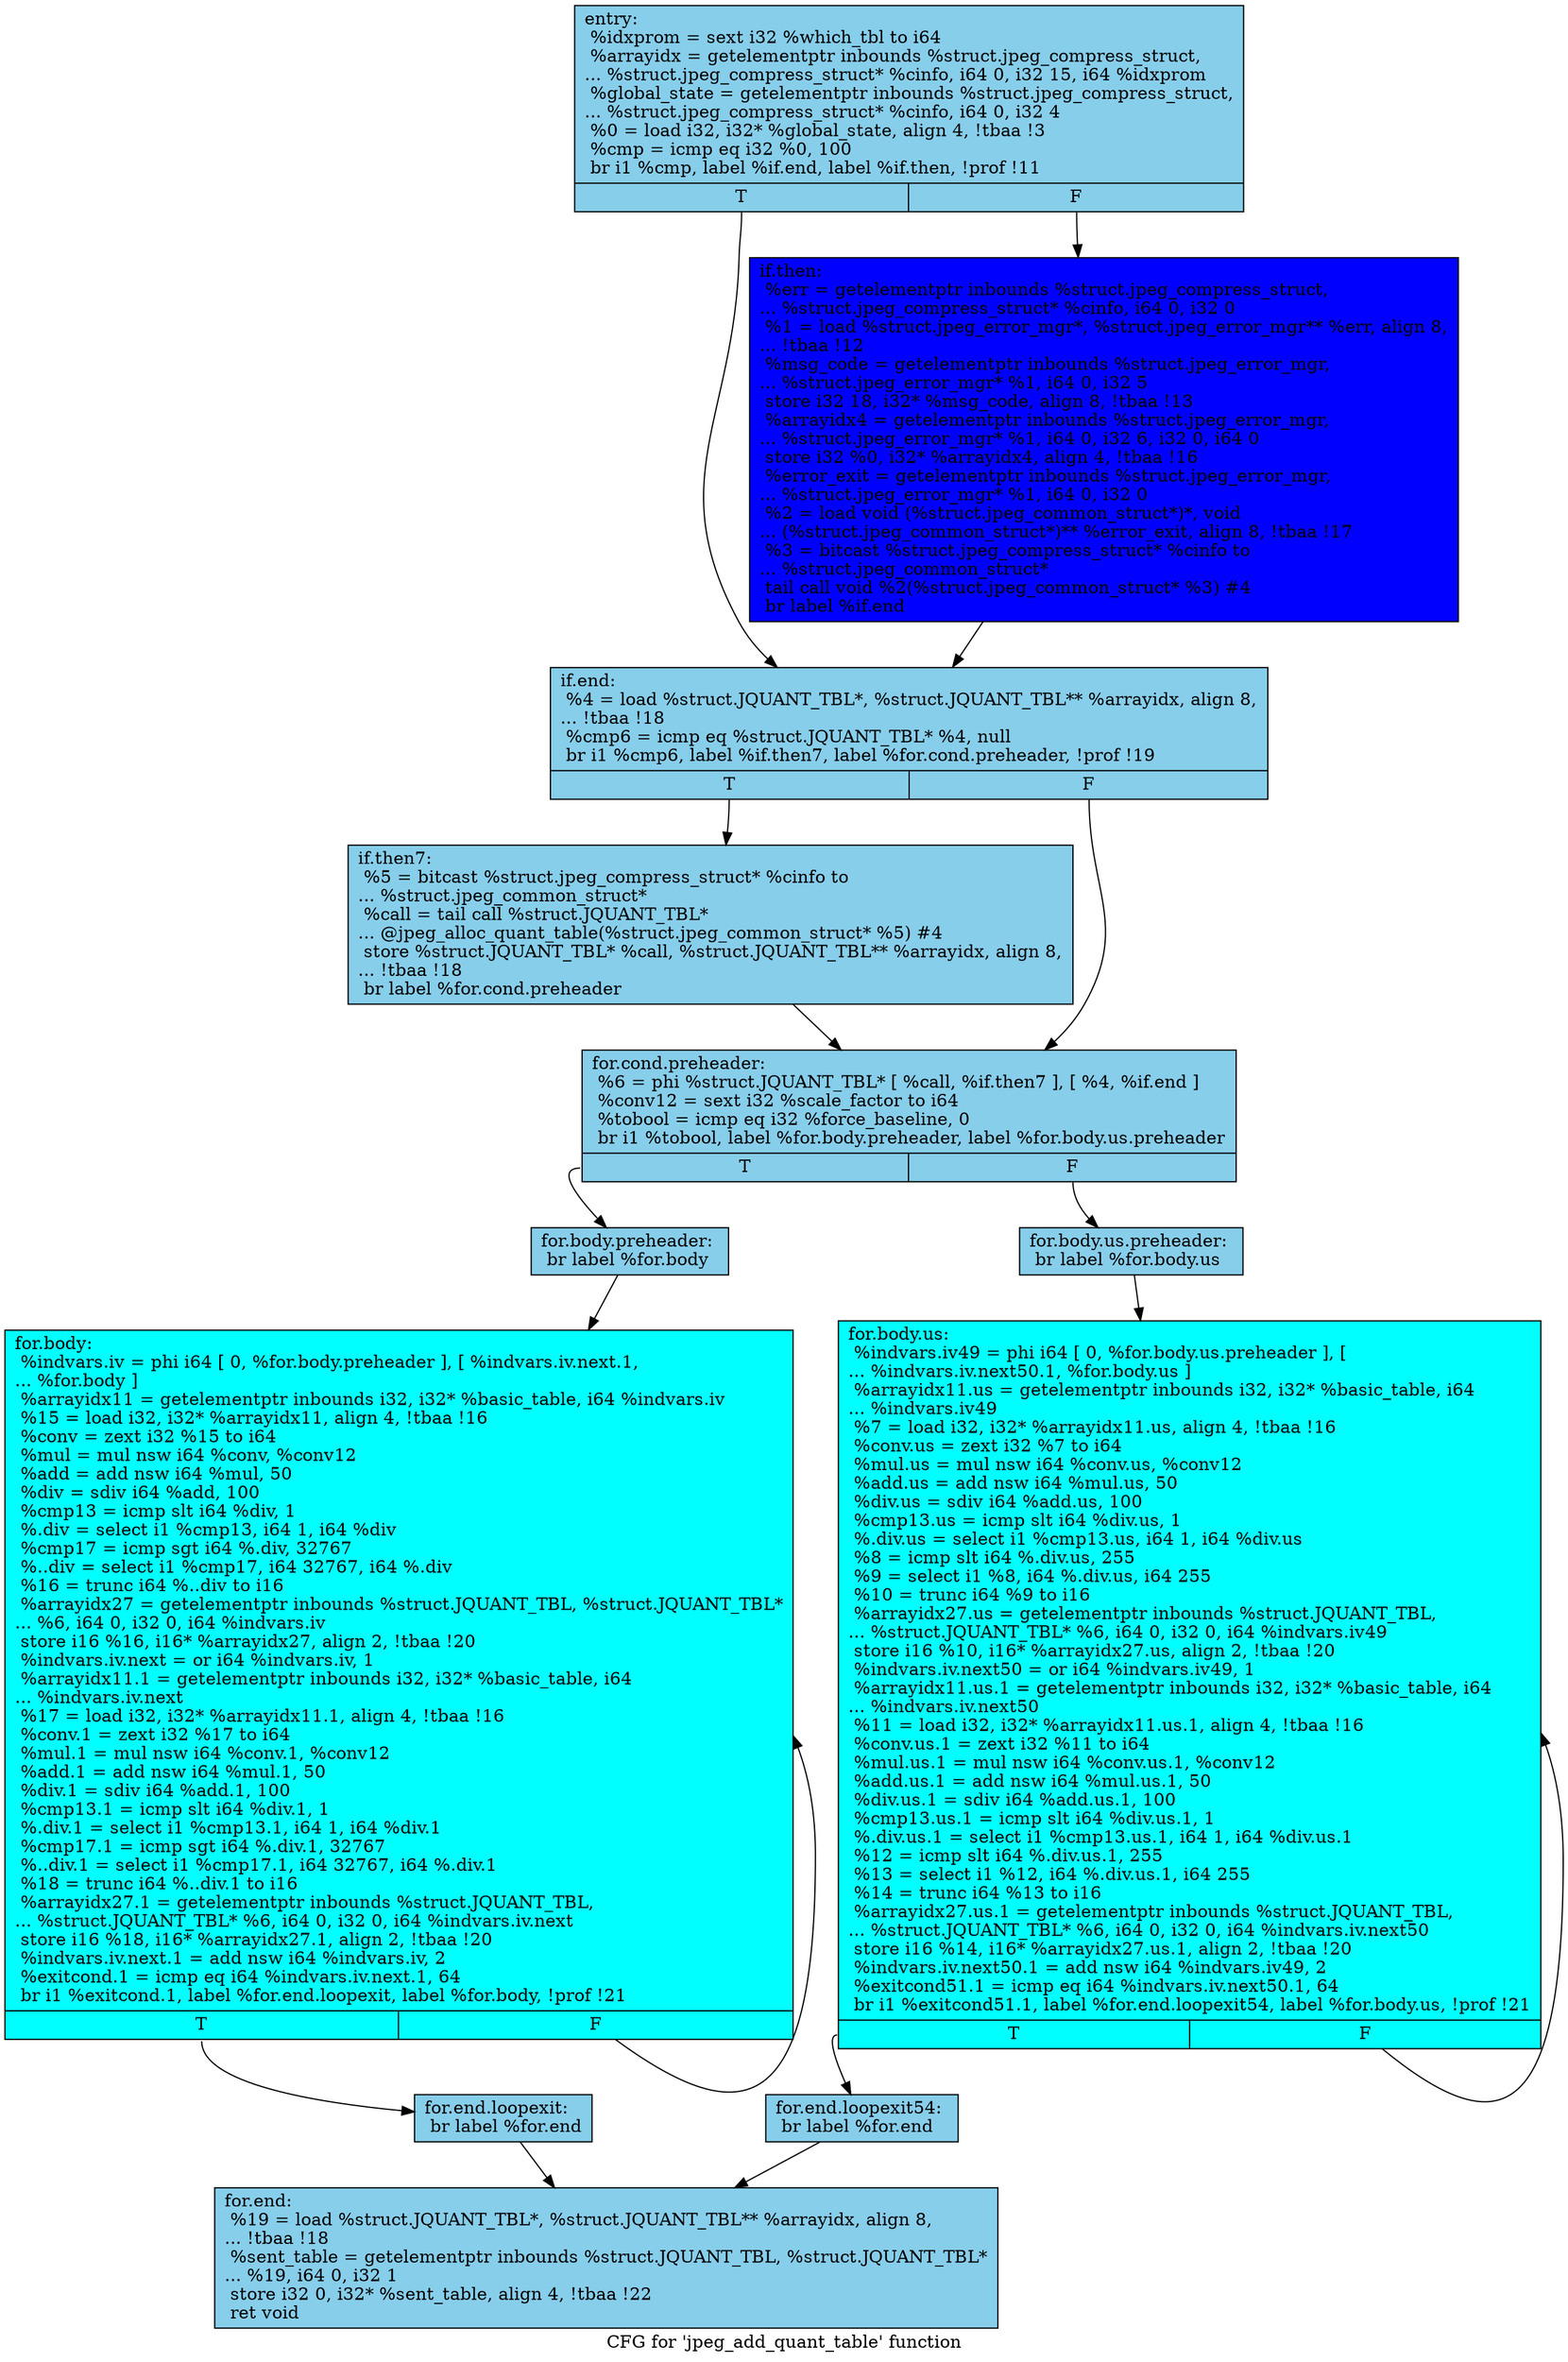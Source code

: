 digraph "CFG for 'jpeg_add_quant_table' function" {
	label="CFG for 'jpeg_add_quant_table' function";

	Node0x65f5d60 [shape=record, style = filled, fillcolor = skyblue, label="{entry:\l  %idxprom = sext i32 %which_tbl to i64\l  %arrayidx = getelementptr inbounds %struct.jpeg_compress_struct,\l... %struct.jpeg_compress_struct* %cinfo, i64 0, i32 15, i64 %idxprom\l  %global_state = getelementptr inbounds %struct.jpeg_compress_struct,\l... %struct.jpeg_compress_struct* %cinfo, i64 0, i32 4\l  %0 = load i32, i32* %global_state, align 4, !tbaa !3\l  %cmp = icmp eq i32 %0, 100\l  br i1 %cmp, label %if.end, label %if.then, !prof !11\l|{<s0>T|<s1>F}}"];
	Node0x65f5d60:s0 -> Node0x65f87e0;
	Node0x65f5d60:s1 -> Node0x65f88b0;
	Node0x65f88b0 [shape=record, style = filled, fillcolor = blue, label="{if.then:                                          \l  %err = getelementptr inbounds %struct.jpeg_compress_struct,\l... %struct.jpeg_compress_struct* %cinfo, i64 0, i32 0\l  %1 = load %struct.jpeg_error_mgr*, %struct.jpeg_error_mgr** %err, align 8,\l... !tbaa !12\l  %msg_code = getelementptr inbounds %struct.jpeg_error_mgr,\l... %struct.jpeg_error_mgr* %1, i64 0, i32 5\l  store i32 18, i32* %msg_code, align 8, !tbaa !13\l  %arrayidx4 = getelementptr inbounds %struct.jpeg_error_mgr,\l... %struct.jpeg_error_mgr* %1, i64 0, i32 6, i32 0, i64 0\l  store i32 %0, i32* %arrayidx4, align 4, !tbaa !16\l  %error_exit = getelementptr inbounds %struct.jpeg_error_mgr,\l... %struct.jpeg_error_mgr* %1, i64 0, i32 0\l  %2 = load void (%struct.jpeg_common_struct*)*, void\l... (%struct.jpeg_common_struct*)** %error_exit, align 8, !tbaa !17\l  %3 = bitcast %struct.jpeg_compress_struct* %cinfo to\l... %struct.jpeg_common_struct*\l  tail call void %2(%struct.jpeg_common_struct* %3) #4\l  br label %if.end\l}"];
	Node0x65f88b0 -> Node0x65f87e0;
	Node0x65f87e0 [shape=record, style = filled, fillcolor = skyblue, label="{if.end:                                           \l  %4 = load %struct.JQUANT_TBL*, %struct.JQUANT_TBL** %arrayidx, align 8,\l... !tbaa !18\l  %cmp6 = icmp eq %struct.JQUANT_TBL* %4, null\l  br i1 %cmp6, label %if.then7, label %for.cond.preheader, !prof !19\l|{<s0>T|<s1>F}}"];
	Node0x65f87e0:s0 -> Node0x65f9e40;
	Node0x65f87e0:s1 -> Node0x65f9f50;
	Node0x65f9e40 [shape=record, style = filled, fillcolor = skyblue, label="{if.then7:                                         \l  %5 = bitcast %struct.jpeg_compress_struct* %cinfo to\l... %struct.jpeg_common_struct*\l  %call = tail call %struct.JQUANT_TBL*\l... @jpeg_alloc_quant_table(%struct.jpeg_common_struct* %5) #4\l  store %struct.JQUANT_TBL* %call, %struct.JQUANT_TBL** %arrayidx, align 8,\l... !tbaa !18\l  br label %for.cond.preheader\l}"];
	Node0x65f9e40 -> Node0x65f9f50;
	Node0x65f9f50 [shape=record, style = filled, fillcolor = skyblue, label="{for.cond.preheader:                               \l  %6 = phi %struct.JQUANT_TBL* [ %call, %if.then7 ], [ %4, %if.end ]\l  %conv12 = sext i32 %scale_factor to i64\l  %tobool = icmp eq i32 %force_baseline, 0\l  br i1 %tobool, label %for.body.preheader, label %for.body.us.preheader\l|{<s0>T|<s1>F}}"];
	Node0x65f9f50:s0 -> Node0x65fad40;
	Node0x65f9f50:s1 -> Node0x65fae40;
	Node0x65fae40 [shape=record, style = filled, fillcolor = skyblue, label="{for.body.us.preheader:                            \l  br label %for.body.us\l}"];
	Node0x65fae40 -> Node0x65fafd0;
	Node0x65fad40 [shape=record, style = filled, fillcolor = skyblue, label="{for.body.preheader:                               \l  br label %for.body\l}"];
	Node0x65fad40 -> Node0x65f8ca0;
	Node0x65fafd0 [shape=record, style = filled, fillcolor = cyan, label="{for.body.us:                                      \l  %indvars.iv49 = phi i64 [ 0, %for.body.us.preheader ], [\l... %indvars.iv.next50.1, %for.body.us ]\l  %arrayidx11.us = getelementptr inbounds i32, i32* %basic_table, i64\l... %indvars.iv49\l  %7 = load i32, i32* %arrayidx11.us, align 4, !tbaa !16\l  %conv.us = zext i32 %7 to i64\l  %mul.us = mul nsw i64 %conv.us, %conv12\l  %add.us = add nsw i64 %mul.us, 50\l  %div.us = sdiv i64 %add.us, 100\l  %cmp13.us = icmp slt i64 %div.us, 1\l  %.div.us = select i1 %cmp13.us, i64 1, i64 %div.us\l  %8 = icmp slt i64 %.div.us, 255\l  %9 = select i1 %8, i64 %.div.us, i64 255\l  %10 = trunc i64 %9 to i16\l  %arrayidx27.us = getelementptr inbounds %struct.JQUANT_TBL,\l... %struct.JQUANT_TBL* %6, i64 0, i32 0, i64 %indvars.iv49\l  store i16 %10, i16* %arrayidx27.us, align 2, !tbaa !20\l  %indvars.iv.next50 = or i64 %indvars.iv49, 1\l  %arrayidx11.us.1 = getelementptr inbounds i32, i32* %basic_table, i64\l... %indvars.iv.next50\l  %11 = load i32, i32* %arrayidx11.us.1, align 4, !tbaa !16\l  %conv.us.1 = zext i32 %11 to i64\l  %mul.us.1 = mul nsw i64 %conv.us.1, %conv12\l  %add.us.1 = add nsw i64 %mul.us.1, 50\l  %div.us.1 = sdiv i64 %add.us.1, 100\l  %cmp13.us.1 = icmp slt i64 %div.us.1, 1\l  %.div.us.1 = select i1 %cmp13.us.1, i64 1, i64 %div.us.1\l  %12 = icmp slt i64 %.div.us.1, 255\l  %13 = select i1 %12, i64 %.div.us.1, i64 255\l  %14 = trunc i64 %13 to i16\l  %arrayidx27.us.1 = getelementptr inbounds %struct.JQUANT_TBL,\l... %struct.JQUANT_TBL* %6, i64 0, i32 0, i64 %indvars.iv.next50\l  store i16 %14, i16* %arrayidx27.us.1, align 2, !tbaa !20\l  %indvars.iv.next50.1 = add nsw i64 %indvars.iv49, 2\l  %exitcond51.1 = icmp eq i64 %indvars.iv.next50.1, 64\l  br i1 %exitcond51.1, label %for.end.loopexit54, label %for.body.us, !prof !21\l|{<s0>T|<s1>F}}"];
	Node0x65fafd0:s0 -> Node0x65fd8e0;
	Node0x65fafd0:s1 -> Node0x65fafd0;
	Node0x65f8ca0 [shape=record, style = filled, fillcolor = cyan, label="{for.body:                                         \l  %indvars.iv = phi i64 [ 0, %for.body.preheader ], [ %indvars.iv.next.1,\l... %for.body ]\l  %arrayidx11 = getelementptr inbounds i32, i32* %basic_table, i64 %indvars.iv\l  %15 = load i32, i32* %arrayidx11, align 4, !tbaa !16\l  %conv = zext i32 %15 to i64\l  %mul = mul nsw i64 %conv, %conv12\l  %add = add nsw i64 %mul, 50\l  %div = sdiv i64 %add, 100\l  %cmp13 = icmp slt i64 %div, 1\l  %.div = select i1 %cmp13, i64 1, i64 %div\l  %cmp17 = icmp sgt i64 %.div, 32767\l  %..div = select i1 %cmp17, i64 32767, i64 %.div\l  %16 = trunc i64 %..div to i16\l  %arrayidx27 = getelementptr inbounds %struct.JQUANT_TBL, %struct.JQUANT_TBL*\l... %6, i64 0, i32 0, i64 %indvars.iv\l  store i16 %16, i16* %arrayidx27, align 2, !tbaa !20\l  %indvars.iv.next = or i64 %indvars.iv, 1\l  %arrayidx11.1 = getelementptr inbounds i32, i32* %basic_table, i64\l... %indvars.iv.next\l  %17 = load i32, i32* %arrayidx11.1, align 4, !tbaa !16\l  %conv.1 = zext i32 %17 to i64\l  %mul.1 = mul nsw i64 %conv.1, %conv12\l  %add.1 = add nsw i64 %mul.1, 50\l  %div.1 = sdiv i64 %add.1, 100\l  %cmp13.1 = icmp slt i64 %div.1, 1\l  %.div.1 = select i1 %cmp13.1, i64 1, i64 %div.1\l  %cmp17.1 = icmp sgt i64 %.div.1, 32767\l  %..div.1 = select i1 %cmp17.1, i64 32767, i64 %.div.1\l  %18 = trunc i64 %..div.1 to i16\l  %arrayidx27.1 = getelementptr inbounds %struct.JQUANT_TBL,\l... %struct.JQUANT_TBL* %6, i64 0, i32 0, i64 %indvars.iv.next\l  store i16 %18, i16* %arrayidx27.1, align 2, !tbaa !20\l  %indvars.iv.next.1 = add nsw i64 %indvars.iv, 2\l  %exitcond.1 = icmp eq i64 %indvars.iv.next.1, 64\l  br i1 %exitcond.1, label %for.end.loopexit, label %for.body, !prof !21\l|{<s0>T|<s1>F}}"];
	Node0x65f8ca0:s0 -> Node0x65ff1f0;
	Node0x65f8ca0:s1 -> Node0x65f8ca0;
	Node0x65ff1f0 [shape=record, style = filled, fillcolor = skyblue, label="{for.end.loopexit:                                 \l  br label %for.end\l}"];
	Node0x65ff1f0 -> Node0x65ff910;
	Node0x65fd8e0 [shape=record, style = filled, fillcolor = skyblue, label="{for.end.loopexit54:                               \l  br label %for.end\l}"];
	Node0x65fd8e0 -> Node0x65ff910;
	Node0x65ff910 [shape=record, style = filled, fillcolor = skyblue, label="{for.end:                                          \l  %19 = load %struct.JQUANT_TBL*, %struct.JQUANT_TBL** %arrayidx, align 8,\l... !tbaa !18\l  %sent_table = getelementptr inbounds %struct.JQUANT_TBL, %struct.JQUANT_TBL*\l... %19, i64 0, i32 1\l  store i32 0, i32* %sent_table, align 4, !tbaa !22\l  ret void\l}"];
}
